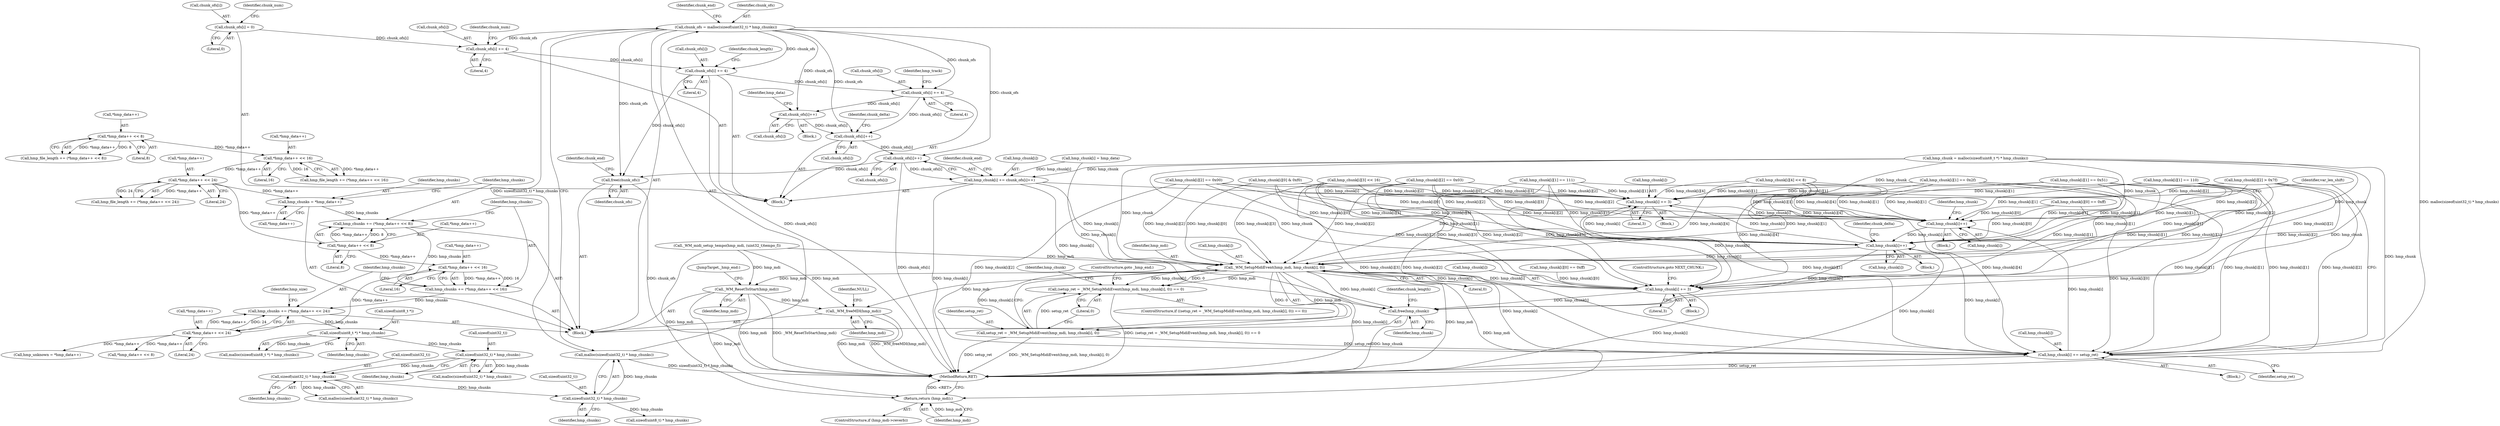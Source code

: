 digraph "0_wildmidi_660b513d99bced8783a4a5984ac2f742c74ebbdd_0@array" {
"1000612" [label="(Call,chunk_ofs[i] += 4)"];
"1000508" [label="(Call,chunk_ofs = malloc(sizeof(uint32_t) * hmp_chunks))"];
"1000510" [label="(Call,malloc(sizeof(uint32_t) * hmp_chunks))"];
"1000511" [label="(Call,sizeof(uint32_t) * hmp_chunks)"];
"1000504" [label="(Call,sizeof(uint32_t) * hmp_chunks)"];
"1000497" [label="(Call,sizeof(uint32_t) * hmp_chunks)"];
"1000490" [label="(Call,sizeof(uint8_t *) * hmp_chunks)"];
"1000327" [label="(Call,hmp_chunks += (*hmp_data++ << 24))"];
"1000329" [label="(Call,*hmp_data++ << 24)"];
"1000322" [label="(Call,*hmp_data++ << 16)"];
"1000315" [label="(Call,*hmp_data++ << 8)"];
"1000292" [label="(Call,*hmp_data++ << 24)"];
"1000285" [label="(Call,*hmp_data++ << 16)"];
"1000278" [label="(Call,*hmp_data++ << 8)"];
"1000320" [label="(Call,hmp_chunks += (*hmp_data++ << 16))"];
"1000313" [label="(Call,hmp_chunks += (*hmp_data++ << 8))"];
"1000308" [label="(Call,hmp_chunks = *hmp_data++)"];
"1000571" [label="(Call,chunk_ofs[i] += 4)"];
"1000540" [label="(Call,chunk_ofs[i] = 0)"];
"1000662" [label="(Call,chunk_ofs[i] += 4)"];
"1000703" [label="(Call,chunk_ofs[i]++)"];
"1000726" [label="(Call,chunk_ofs[i]++)"];
"1000755" [label="(Call,chunk_ofs[i]++)"];
"1000751" [label="(Call,hmp_chunk[i] += chunk_ofs[i]++)"];
"1000899" [label="(Call,hmp_chunk[i] += 3)"];
"1001065" [label="(Call,hmp_chunk[i]++)"];
"1001091" [label="(Call,hmp_chunk[i]++)"];
"1000914" [label="(Call,_WM_SetupMidiEvent(hmp_mdi, hmp_chunk[i], 0))"];
"1000911" [label="(Call,(setup_ret = _WM_SetupMidiEvent(hmp_mdi, hmp_chunk[i], 0)) == 0)"];
"1000912" [label="(Call,setup_ret = _WM_SetupMidiEvent(hmp_mdi, hmp_chunk[i], 0))"];
"1001023" [label="(Call,hmp_chunk[i] += setup_ret)"];
"1000955" [label="(Call,hmp_chunk[i] += 3)"];
"1001211" [label="(Call,free(hmp_chunk))"];
"1001208" [label="(Call,_WM_ResetToStart(hmp_mdi))"];
"1001225" [label="(Return,return (hmp_mdi);)"];
"1001227" [label="(Call,_WM_freeMDI(hmp_mdi))"];
"1001217" [label="(Call,free(chunk_ofs))"];
"1000912" [label="(Call,setup_ret = _WM_SetupMidiEvent(hmp_mdi, hmp_chunk[i], 0))"];
"1000541" [label="(Call,chunk_ofs[i])"];
"1000498" [label="(Call,sizeof(uint32_t))"];
"1000482" [label="(Call,_WM_midi_setup_tempo(hmp_mdi, (uint32_t)tempo_f))"];
"1000321" [label="(Identifier,hmp_chunks)"];
"1000920" [label="(Literal,0)"];
"1000500" [label="(Identifier,hmp_chunks)"];
"1000756" [label="(Call,chunk_ofs[i])"];
"1000322" [label="(Call,*hmp_data++ << 16)"];
"1000314" [label="(Identifier,hmp_chunks)"];
"1000761" [label="(Identifier,chunk_end)"];
"1001092" [label="(Call,hmp_chunk[i])"];
"1000489" [label="(Call,malloc(sizeof(uint8_t *) * hmp_chunks))"];
"1000344" [label="(Call,*hmp_data++ << 8)"];
"1000540" [label="(Call,chunk_ofs[i] = 0)"];
"1000544" [label="(Literal,0)"];
"1000283" [label="(Call,hmp_file_length += (*hmp_data++ << 16))"];
"1000491" [label="(Call,sizeof(uint8_t *))"];
"1001210" [label="(JumpTarget,_hmp_end:)"];
"1000709" [label="(Identifier,hmp_data)"];
"1000487" [label="(Call,hmp_chunk = malloc(sizeof(uint8_t *) * hmp_chunks))"];
"1001231" [label="(MethodReturn,RET)"];
"1000507" [label="(Identifier,hmp_chunks)"];
"1000900" [label="(Call,hmp_chunk[i])"];
"1000278" [label="(Call,*hmp_data++ << 8)"];
"1000964" [label="(Call,hmp_chunk[i][0] == 0xff)"];
"1000518" [label="(Call,sizeof(uint8_t) * hmp_chunks)"];
"1000905" [label="(Block,)"];
"1000289" [label="(Literal,16)"];
"1001000" [label="(Call,hmp_chunk[i][4] << 8)"];
"1000516" [label="(Identifier,chunk_end)"];
"1000612" [label="(Call,chunk_ofs[i] += 4)"];
"1000867" [label="(Call,hmp_chunk[i][0] & 0xf0)"];
"1000877" [label="(Call,hmp_chunk[i][1] == 110)"];
"1000337" [label="(Call,hmp_unknown = *hmp_data++)"];
"1000309" [label="(Identifier,hmp_chunks)"];
"1000940" [label="(Call,hmp_chunk[i][2] == 0x00)"];
"1000333" [label="(Literal,24)"];
"1000613" [label="(Call,chunk_ofs[i])"];
"1000620" [label="(Identifier,chunk_length)"];
"1000319" [label="(Literal,8)"];
"1000616" [label="(Literal,4)"];
"1000316" [label="(Call,*hmp_data++)"];
"1000292" [label="(Call,*hmp_data++ << 24)"];
"1001211" [label="(Call,free(hmp_chunk))"];
"1000328" [label="(Identifier,hmp_chunks)"];
"1000915" [label="(Identifier,hmp_mdi)"];
"1000323" [label="(Call,*hmp_data++)"];
"1001091" [label="(Call,hmp_chunk[i]++)"];
"1000972" [label="(Call,hmp_chunk[i][1] == 0x51)"];
"1001023" [label="(Call,hmp_chunk[i] += setup_ret)"];
"1000505" [label="(Call,sizeof(uint32_t))"];
"1000310" [label="(Call,*hmp_data++)"];
"1000666" [label="(Literal,4)"];
"1000755" [label="(Call,chunk_ofs[i]++)"];
"1000329" [label="(Call,*hmp_data++ << 24)"];
"1000508" [label="(Call,chunk_ofs = malloc(sizeof(uint32_t) * hmp_chunks))"];
"1001208" [label="(Call,_WM_ResetToStart(hmp_mdi))"];
"1000959" [label="(Literal,3)"];
"1000925" [label="(Call,hmp_chunk[i][0] == 0xff)"];
"1000992" [label="(Call,hmp_chunk[i][3] << 16)"];
"1000703" [label="(Call,chunk_ofs[i]++)"];
"1000313" [label="(Call,hmp_chunks += (*hmp_data++ << 8))"];
"1001072" [label="(Identifier,hmp_chunk)"];
"1000509" [label="(Identifier,chunk_ofs)"];
"1000335" [label="(Identifier,hmp_size)"];
"1000490" [label="(Call,sizeof(uint8_t *) * hmp_chunks)"];
"1000308" [label="(Call,hmp_chunks = *hmp_data++)"];
"1000285" [label="(Call,*hmp_data++ << 16)"];
"1001225" [label="(Return,return (hmp_mdi);)"];
"1000727" [label="(Call,chunk_ofs[i])"];
"1001217" [label="(Call,free(chunk_ofs))"];
"1000535" [label="(Call,hmp_chunk[i] = hmp_data)"];
"1000504" [label="(Call,sizeof(uint32_t) * hmp_chunks)"];
"1000910" [label="(ControlStructure,if ((setup_ret = _WM_SetupMidiEvent(hmp_mdi, hmp_chunk[i], 0)) == 0))"];
"1001227" [label="(Call,_WM_freeMDI(hmp_mdi))"];
"1000106" [label="(Block,)"];
"1000914" [label="(Call,_WM_SetupMidiEvent(hmp_mdi, hmp_chunk[i], 0))"];
"1000863" [label="(Block,)"];
"1001228" [label="(Identifier,hmp_mdi)"];
"1001029" [label="(Identifier,var_len_shift)"];
"1000898" [label="(Block,)"];
"1000575" [label="(Literal,4)"];
"1000913" [label="(Identifier,setup_ret)"];
"1001024" [label="(Call,hmp_chunk[i])"];
"1000919" [label="(Literal,0)"];
"1000884" [label="(Call,hmp_chunk[i][1] == 111)"];
"1000662" [label="(Call,chunk_ofs[i] += 4)"];
"1000493" [label="(Identifier,hmp_chunks)"];
"1000891" [label="(Call,hmp_chunk[i][2] > 0x7f)"];
"1000955" [label="(Call,hmp_chunk[i] += 3)"];
"1000546" [label="(Identifier,chunk_num)"];
"1000751" [label="(Call,hmp_chunk[i] += chunk_ofs[i]++)"];
"1000315" [label="(Call,*hmp_data++ << 8)"];
"1000512" [label="(Call,sizeof(uint32_t))"];
"1000330" [label="(Call,*hmp_data++)"];
"1000704" [label="(Call,chunk_ofs[i])"];
"1000947" [label="(Block,)"];
"1000326" [label="(Literal,16)"];
"1000668" [label="(Identifier,hmp_track)"];
"1001218" [label="(Identifier,chunk_ofs)"];
"1000511" [label="(Call,sizeof(uint32_t) * hmp_chunks)"];
"1000899" [label="(Call,hmp_chunk[i] += 3)"];
"1000497" [label="(Call,sizeof(uint32_t) * hmp_chunks)"];
"1000733" [label="(Identifier,chunk_delta)"];
"1001066" [label="(Call,hmp_chunk[i])"];
"1000572" [label="(Call,chunk_ofs[i])"];
"1000290" [label="(Call,hmp_file_length += (*hmp_data++ << 24))"];
"1000979" [label="(Call,hmp_chunk[i][2] == 0x03)"];
"1001045" [label="(Block,)"];
"1001097" [label="(Identifier,chunk_delta)"];
"1000276" [label="(Call,hmp_file_length += (*hmp_data++ << 8))"];
"1001027" [label="(Identifier,setup_ret)"];
"1000933" [label="(Call,hmp_chunk[i][1] == 0x2f)"];
"1001220" [label="(Identifier,chunk_end)"];
"1000726" [label="(Call,chunk_ofs[i]++)"];
"1001212" [label="(Identifier,hmp_chunk)"];
"1000296" [label="(Literal,24)"];
"1000293" [label="(Call,*hmp_data++)"];
"1000571" [label="(Call,chunk_ofs[i] += 4)"];
"1000327" [label="(Call,hmp_chunks += (*hmp_data++ << 24))"];
"1001226" [label="(Identifier,hmp_mdi)"];
"1000960" [label="(ControlStructure,goto NEXT_CHUNK;)"];
"1000496" [label="(Call,malloc(sizeof(uint32_t) * hmp_chunks))"];
"1000286" [label="(Call,*hmp_data++)"];
"1000514" [label="(Identifier,hmp_chunks)"];
"1000684" [label="(Block,)"];
"1000279" [label="(Call,*hmp_data++)"];
"1000752" [label="(Call,hmp_chunk[i])"];
"1000916" [label="(Call,hmp_chunk[i])"];
"1000956" [label="(Call,hmp_chunk[i])"];
"1000663" [label="(Call,chunk_ofs[i])"];
"1001230" [label="(Identifier,NULL)"];
"1000928" [label="(Identifier,hmp_chunk)"];
"1000503" [label="(Call,malloc(sizeof(uint32_t) * hmp_chunks))"];
"1001214" [label="(Identifier,chunk_length)"];
"1000510" [label="(Call,malloc(sizeof(uint32_t) * hmp_chunks))"];
"1000282" [label="(Literal,8)"];
"1001065" [label="(Call,hmp_chunk[i]++)"];
"1000911" [label="(Call,(setup_ret = _WM_SetupMidiEvent(hmp_mdi, hmp_chunk[i], 0)) == 0)"];
"1001209" [label="(Identifier,hmp_mdi)"];
"1000922" [label="(ControlStructure,goto _hmp_end;)"];
"1000534" [label="(Block,)"];
"1000320" [label="(Call,hmp_chunks += (*hmp_data++ << 16))"];
"1001221" [label="(ControlStructure,if (hmp_mdi->reverb))"];
"1000577" [label="(Identifier,chunk_num)"];
"1000903" [label="(Literal,3)"];
"1000612" -> "1000534"  [label="AST: "];
"1000612" -> "1000616"  [label="CFG: "];
"1000613" -> "1000612"  [label="AST: "];
"1000616" -> "1000612"  [label="AST: "];
"1000620" -> "1000612"  [label="CFG: "];
"1000612" -> "1001231"  [label="DDG: chunk_ofs[i]"];
"1000508" -> "1000612"  [label="DDG: chunk_ofs"];
"1000571" -> "1000612"  [label="DDG: chunk_ofs[i]"];
"1000612" -> "1000662"  [label="DDG: chunk_ofs[i]"];
"1000612" -> "1001217"  [label="DDG: chunk_ofs[i]"];
"1000508" -> "1000106"  [label="AST: "];
"1000508" -> "1000510"  [label="CFG: "];
"1000509" -> "1000508"  [label="AST: "];
"1000510" -> "1000508"  [label="AST: "];
"1000516" -> "1000508"  [label="CFG: "];
"1000508" -> "1001231"  [label="DDG: malloc(sizeof(uint32_t) * hmp_chunks)"];
"1000510" -> "1000508"  [label="DDG: sizeof(uint32_t) * hmp_chunks"];
"1000508" -> "1000571"  [label="DDG: chunk_ofs"];
"1000508" -> "1000662"  [label="DDG: chunk_ofs"];
"1000508" -> "1000703"  [label="DDG: chunk_ofs"];
"1000508" -> "1000726"  [label="DDG: chunk_ofs"];
"1000508" -> "1000755"  [label="DDG: chunk_ofs"];
"1000508" -> "1001217"  [label="DDG: chunk_ofs"];
"1000510" -> "1000511"  [label="CFG: "];
"1000511" -> "1000510"  [label="AST: "];
"1000510" -> "1001231"  [label="DDG: sizeof(uint32_t) * hmp_chunks"];
"1000511" -> "1000510"  [label="DDG: hmp_chunks"];
"1000511" -> "1000514"  [label="CFG: "];
"1000512" -> "1000511"  [label="AST: "];
"1000514" -> "1000511"  [label="AST: "];
"1000504" -> "1000511"  [label="DDG: hmp_chunks"];
"1000511" -> "1000518"  [label="DDG: hmp_chunks"];
"1000504" -> "1000503"  [label="AST: "];
"1000504" -> "1000507"  [label="CFG: "];
"1000505" -> "1000504"  [label="AST: "];
"1000507" -> "1000504"  [label="AST: "];
"1000503" -> "1000504"  [label="CFG: "];
"1000504" -> "1000503"  [label="DDG: hmp_chunks"];
"1000497" -> "1000504"  [label="DDG: hmp_chunks"];
"1000497" -> "1000496"  [label="AST: "];
"1000497" -> "1000500"  [label="CFG: "];
"1000498" -> "1000497"  [label="AST: "];
"1000500" -> "1000497"  [label="AST: "];
"1000496" -> "1000497"  [label="CFG: "];
"1000497" -> "1000496"  [label="DDG: hmp_chunks"];
"1000490" -> "1000497"  [label="DDG: hmp_chunks"];
"1000490" -> "1000489"  [label="AST: "];
"1000490" -> "1000493"  [label="CFG: "];
"1000491" -> "1000490"  [label="AST: "];
"1000493" -> "1000490"  [label="AST: "];
"1000489" -> "1000490"  [label="CFG: "];
"1000490" -> "1000489"  [label="DDG: hmp_chunks"];
"1000327" -> "1000490"  [label="DDG: hmp_chunks"];
"1000327" -> "1000106"  [label="AST: "];
"1000327" -> "1000329"  [label="CFG: "];
"1000328" -> "1000327"  [label="AST: "];
"1000329" -> "1000327"  [label="AST: "];
"1000335" -> "1000327"  [label="CFG: "];
"1000329" -> "1000327"  [label="DDG: *hmp_data++"];
"1000329" -> "1000327"  [label="DDG: 24"];
"1000320" -> "1000327"  [label="DDG: hmp_chunks"];
"1000329" -> "1000333"  [label="CFG: "];
"1000330" -> "1000329"  [label="AST: "];
"1000333" -> "1000329"  [label="AST: "];
"1000322" -> "1000329"  [label="DDG: *hmp_data++"];
"1000329" -> "1000337"  [label="DDG: *hmp_data++"];
"1000329" -> "1000344"  [label="DDG: *hmp_data++"];
"1000322" -> "1000320"  [label="AST: "];
"1000322" -> "1000326"  [label="CFG: "];
"1000323" -> "1000322"  [label="AST: "];
"1000326" -> "1000322"  [label="AST: "];
"1000320" -> "1000322"  [label="CFG: "];
"1000322" -> "1000320"  [label="DDG: *hmp_data++"];
"1000322" -> "1000320"  [label="DDG: 16"];
"1000315" -> "1000322"  [label="DDG: *hmp_data++"];
"1000315" -> "1000313"  [label="AST: "];
"1000315" -> "1000319"  [label="CFG: "];
"1000316" -> "1000315"  [label="AST: "];
"1000319" -> "1000315"  [label="AST: "];
"1000313" -> "1000315"  [label="CFG: "];
"1000315" -> "1000313"  [label="DDG: *hmp_data++"];
"1000315" -> "1000313"  [label="DDG: 8"];
"1000292" -> "1000315"  [label="DDG: *hmp_data++"];
"1000292" -> "1000290"  [label="AST: "];
"1000292" -> "1000296"  [label="CFG: "];
"1000293" -> "1000292"  [label="AST: "];
"1000296" -> "1000292"  [label="AST: "];
"1000290" -> "1000292"  [label="CFG: "];
"1000292" -> "1000290"  [label="DDG: *hmp_data++"];
"1000292" -> "1000290"  [label="DDG: 24"];
"1000285" -> "1000292"  [label="DDG: *hmp_data++"];
"1000292" -> "1000308"  [label="DDG: *hmp_data++"];
"1000285" -> "1000283"  [label="AST: "];
"1000285" -> "1000289"  [label="CFG: "];
"1000286" -> "1000285"  [label="AST: "];
"1000289" -> "1000285"  [label="AST: "];
"1000283" -> "1000285"  [label="CFG: "];
"1000285" -> "1000283"  [label="DDG: *hmp_data++"];
"1000285" -> "1000283"  [label="DDG: 16"];
"1000278" -> "1000285"  [label="DDG: *hmp_data++"];
"1000278" -> "1000276"  [label="AST: "];
"1000278" -> "1000282"  [label="CFG: "];
"1000279" -> "1000278"  [label="AST: "];
"1000282" -> "1000278"  [label="AST: "];
"1000276" -> "1000278"  [label="CFG: "];
"1000278" -> "1000276"  [label="DDG: *hmp_data++"];
"1000278" -> "1000276"  [label="DDG: 8"];
"1000320" -> "1000106"  [label="AST: "];
"1000321" -> "1000320"  [label="AST: "];
"1000328" -> "1000320"  [label="CFG: "];
"1000313" -> "1000320"  [label="DDG: hmp_chunks"];
"1000313" -> "1000106"  [label="AST: "];
"1000314" -> "1000313"  [label="AST: "];
"1000321" -> "1000313"  [label="CFG: "];
"1000308" -> "1000313"  [label="DDG: hmp_chunks"];
"1000308" -> "1000106"  [label="AST: "];
"1000308" -> "1000310"  [label="CFG: "];
"1000309" -> "1000308"  [label="AST: "];
"1000310" -> "1000308"  [label="AST: "];
"1000314" -> "1000308"  [label="CFG: "];
"1000571" -> "1000534"  [label="AST: "];
"1000571" -> "1000575"  [label="CFG: "];
"1000572" -> "1000571"  [label="AST: "];
"1000575" -> "1000571"  [label="AST: "];
"1000577" -> "1000571"  [label="CFG: "];
"1000540" -> "1000571"  [label="DDG: chunk_ofs[i]"];
"1000540" -> "1000534"  [label="AST: "];
"1000540" -> "1000544"  [label="CFG: "];
"1000541" -> "1000540"  [label="AST: "];
"1000544" -> "1000540"  [label="AST: "];
"1000546" -> "1000540"  [label="CFG: "];
"1000662" -> "1000534"  [label="AST: "];
"1000662" -> "1000666"  [label="CFG: "];
"1000663" -> "1000662"  [label="AST: "];
"1000666" -> "1000662"  [label="AST: "];
"1000668" -> "1000662"  [label="CFG: "];
"1000662" -> "1000703"  [label="DDG: chunk_ofs[i]"];
"1000662" -> "1000726"  [label="DDG: chunk_ofs[i]"];
"1000703" -> "1000684"  [label="AST: "];
"1000703" -> "1000704"  [label="CFG: "];
"1000704" -> "1000703"  [label="AST: "];
"1000709" -> "1000703"  [label="CFG: "];
"1000703" -> "1000726"  [label="DDG: chunk_ofs[i]"];
"1000726" -> "1000534"  [label="AST: "];
"1000726" -> "1000727"  [label="CFG: "];
"1000727" -> "1000726"  [label="AST: "];
"1000733" -> "1000726"  [label="CFG: "];
"1000726" -> "1000755"  [label="DDG: chunk_ofs[i]"];
"1000755" -> "1000751"  [label="AST: "];
"1000755" -> "1000756"  [label="CFG: "];
"1000756" -> "1000755"  [label="AST: "];
"1000751" -> "1000755"  [label="CFG: "];
"1000755" -> "1001231"  [label="DDG: chunk_ofs[i]"];
"1000755" -> "1000751"  [label="DDG: chunk_ofs[i]"];
"1000755" -> "1001217"  [label="DDG: chunk_ofs[i]"];
"1000751" -> "1000534"  [label="AST: "];
"1000752" -> "1000751"  [label="AST: "];
"1000761" -> "1000751"  [label="CFG: "];
"1000751" -> "1001231"  [label="DDG: hmp_chunk[i]"];
"1000487" -> "1000751"  [label="DDG: hmp_chunk"];
"1000535" -> "1000751"  [label="DDG: hmp_chunk[i]"];
"1000751" -> "1000899"  [label="DDG: hmp_chunk[i]"];
"1000751" -> "1000914"  [label="DDG: hmp_chunk[i]"];
"1000751" -> "1001211"  [label="DDG: hmp_chunk[i]"];
"1000899" -> "1000898"  [label="AST: "];
"1000899" -> "1000903"  [label="CFG: "];
"1000900" -> "1000899"  [label="AST: "];
"1000903" -> "1000899"  [label="AST: "];
"1001029" -> "1000899"  [label="CFG: "];
"1000877" -> "1000899"  [label="DDG: hmp_chunk[i][1]"];
"1000992" -> "1000899"  [label="DDG: hmp_chunk[i][3]"];
"1000933" -> "1000899"  [label="DDG: hmp_chunk[i][1]"];
"1000487" -> "1000899"  [label="DDG: hmp_chunk"];
"1000884" -> "1000899"  [label="DDG: hmp_chunk[i][1]"];
"1001000" -> "1000899"  [label="DDG: hmp_chunk[i][4]"];
"1000972" -> "1000899"  [label="DDG: hmp_chunk[i][1]"];
"1000867" -> "1000899"  [label="DDG: hmp_chunk[i][0]"];
"1000955" -> "1000899"  [label="DDG: hmp_chunk[i]"];
"1000940" -> "1000899"  [label="DDG: hmp_chunk[i][2]"];
"1000891" -> "1000899"  [label="DDG: hmp_chunk[i][2]"];
"1001091" -> "1000899"  [label="DDG: hmp_chunk[i]"];
"1000979" -> "1000899"  [label="DDG: hmp_chunk[i][2]"];
"1000899" -> "1001065"  [label="DDG: hmp_chunk[i]"];
"1000899" -> "1001091"  [label="DDG: hmp_chunk[i]"];
"1001065" -> "1001045"  [label="AST: "];
"1001065" -> "1001066"  [label="CFG: "];
"1001066" -> "1001065"  [label="AST: "];
"1001072" -> "1001065"  [label="CFG: "];
"1000877" -> "1001065"  [label="DDG: hmp_chunk[i][1]"];
"1001023" -> "1001065"  [label="DDG: hmp_chunk[i]"];
"1000992" -> "1001065"  [label="DDG: hmp_chunk[i][3]"];
"1000964" -> "1001065"  [label="DDG: hmp_chunk[i][0]"];
"1000933" -> "1001065"  [label="DDG: hmp_chunk[i][1]"];
"1000487" -> "1001065"  [label="DDG: hmp_chunk"];
"1000884" -> "1001065"  [label="DDG: hmp_chunk[i][1]"];
"1001000" -> "1001065"  [label="DDG: hmp_chunk[i][4]"];
"1000972" -> "1001065"  [label="DDG: hmp_chunk[i][1]"];
"1000979" -> "1001065"  [label="DDG: hmp_chunk[i][2]"];
"1000867" -> "1001065"  [label="DDG: hmp_chunk[i][0]"];
"1000940" -> "1001065"  [label="DDG: hmp_chunk[i][2]"];
"1000891" -> "1001065"  [label="DDG: hmp_chunk[i][2]"];
"1001065" -> "1001091"  [label="DDG: hmp_chunk[i]"];
"1001091" -> "1000863"  [label="AST: "];
"1001091" -> "1001092"  [label="CFG: "];
"1001092" -> "1001091"  [label="AST: "];
"1001097" -> "1001091"  [label="CFG: "];
"1001091" -> "1001231"  [label="DDG: hmp_chunk[i]"];
"1001091" -> "1000914"  [label="DDG: hmp_chunk[i]"];
"1000877" -> "1001091"  [label="DDG: hmp_chunk[i][1]"];
"1001023" -> "1001091"  [label="DDG: hmp_chunk[i]"];
"1000992" -> "1001091"  [label="DDG: hmp_chunk[i][3]"];
"1000964" -> "1001091"  [label="DDG: hmp_chunk[i][0]"];
"1000933" -> "1001091"  [label="DDG: hmp_chunk[i][1]"];
"1000487" -> "1001091"  [label="DDG: hmp_chunk"];
"1000884" -> "1001091"  [label="DDG: hmp_chunk[i][1]"];
"1001000" -> "1001091"  [label="DDG: hmp_chunk[i][4]"];
"1000972" -> "1001091"  [label="DDG: hmp_chunk[i][1]"];
"1000979" -> "1001091"  [label="DDG: hmp_chunk[i][2]"];
"1000867" -> "1001091"  [label="DDG: hmp_chunk[i][0]"];
"1000940" -> "1001091"  [label="DDG: hmp_chunk[i][2]"];
"1000891" -> "1001091"  [label="DDG: hmp_chunk[i][2]"];
"1001091" -> "1001211"  [label="DDG: hmp_chunk[i]"];
"1000914" -> "1000912"  [label="AST: "];
"1000914" -> "1000919"  [label="CFG: "];
"1000915" -> "1000914"  [label="AST: "];
"1000916" -> "1000914"  [label="AST: "];
"1000919" -> "1000914"  [label="AST: "];
"1000912" -> "1000914"  [label="CFG: "];
"1000914" -> "1001231"  [label="DDG: hmp_chunk[i]"];
"1000914" -> "1001231"  [label="DDG: hmp_mdi"];
"1000914" -> "1000911"  [label="DDG: hmp_mdi"];
"1000914" -> "1000911"  [label="DDG: hmp_chunk[i]"];
"1000914" -> "1000911"  [label="DDG: 0"];
"1000914" -> "1000912"  [label="DDG: hmp_mdi"];
"1000914" -> "1000912"  [label="DDG: hmp_chunk[i]"];
"1000914" -> "1000912"  [label="DDG: 0"];
"1000482" -> "1000914"  [label="DDG: hmp_mdi"];
"1000877" -> "1000914"  [label="DDG: hmp_chunk[i][1]"];
"1000992" -> "1000914"  [label="DDG: hmp_chunk[i][3]"];
"1000933" -> "1000914"  [label="DDG: hmp_chunk[i][1]"];
"1000487" -> "1000914"  [label="DDG: hmp_chunk"];
"1000884" -> "1000914"  [label="DDG: hmp_chunk[i][1]"];
"1001000" -> "1000914"  [label="DDG: hmp_chunk[i][4]"];
"1000972" -> "1000914"  [label="DDG: hmp_chunk[i][1]"];
"1000867" -> "1000914"  [label="DDG: hmp_chunk[i][0]"];
"1000955" -> "1000914"  [label="DDG: hmp_chunk[i]"];
"1000940" -> "1000914"  [label="DDG: hmp_chunk[i][2]"];
"1000891" -> "1000914"  [label="DDG: hmp_chunk[i][2]"];
"1000979" -> "1000914"  [label="DDG: hmp_chunk[i][2]"];
"1000914" -> "1000955"  [label="DDG: hmp_chunk[i]"];
"1000914" -> "1001023"  [label="DDG: hmp_chunk[i]"];
"1000914" -> "1001208"  [label="DDG: hmp_mdi"];
"1000914" -> "1001211"  [label="DDG: hmp_chunk[i]"];
"1000914" -> "1001225"  [label="DDG: hmp_mdi"];
"1000914" -> "1001227"  [label="DDG: hmp_mdi"];
"1000911" -> "1000910"  [label="AST: "];
"1000911" -> "1000920"  [label="CFG: "];
"1000912" -> "1000911"  [label="AST: "];
"1000920" -> "1000911"  [label="AST: "];
"1000922" -> "1000911"  [label="CFG: "];
"1000928" -> "1000911"  [label="CFG: "];
"1000911" -> "1001231"  [label="DDG: (setup_ret = _WM_SetupMidiEvent(hmp_mdi, hmp_chunk[i], 0)) == 0"];
"1000912" -> "1000911"  [label="DDG: setup_ret"];
"1000913" -> "1000912"  [label="AST: "];
"1000920" -> "1000912"  [label="CFG: "];
"1000912" -> "1001231"  [label="DDG: _WM_SetupMidiEvent(hmp_mdi, hmp_chunk[i], 0)"];
"1000912" -> "1001231"  [label="DDG: setup_ret"];
"1000912" -> "1001023"  [label="DDG: setup_ret"];
"1001023" -> "1000905"  [label="AST: "];
"1001023" -> "1001027"  [label="CFG: "];
"1001024" -> "1001023"  [label="AST: "];
"1001027" -> "1001023"  [label="AST: "];
"1001029" -> "1001023"  [label="CFG: "];
"1001023" -> "1001231"  [label="DDG: setup_ret"];
"1000877" -> "1001023"  [label="DDG: hmp_chunk[i][1]"];
"1000992" -> "1001023"  [label="DDG: hmp_chunk[i][3]"];
"1000964" -> "1001023"  [label="DDG: hmp_chunk[i][0]"];
"1000933" -> "1001023"  [label="DDG: hmp_chunk[i][1]"];
"1000487" -> "1001023"  [label="DDG: hmp_chunk"];
"1000884" -> "1001023"  [label="DDG: hmp_chunk[i][1]"];
"1001000" -> "1001023"  [label="DDG: hmp_chunk[i][4]"];
"1000972" -> "1001023"  [label="DDG: hmp_chunk[i][1]"];
"1000979" -> "1001023"  [label="DDG: hmp_chunk[i][2]"];
"1000940" -> "1001023"  [label="DDG: hmp_chunk[i][2]"];
"1000891" -> "1001023"  [label="DDG: hmp_chunk[i][2]"];
"1000955" -> "1000947"  [label="AST: "];
"1000955" -> "1000959"  [label="CFG: "];
"1000956" -> "1000955"  [label="AST: "];
"1000959" -> "1000955"  [label="AST: "];
"1000960" -> "1000955"  [label="CFG: "];
"1000955" -> "1001231"  [label="DDG: hmp_chunk[i]"];
"1000925" -> "1000955"  [label="DDG: hmp_chunk[i][0]"];
"1000877" -> "1000955"  [label="DDG: hmp_chunk[i][1]"];
"1000992" -> "1000955"  [label="DDG: hmp_chunk[i][3]"];
"1000933" -> "1000955"  [label="DDG: hmp_chunk[i][1]"];
"1000487" -> "1000955"  [label="DDG: hmp_chunk"];
"1000884" -> "1000955"  [label="DDG: hmp_chunk[i][1]"];
"1001000" -> "1000955"  [label="DDG: hmp_chunk[i][4]"];
"1000972" -> "1000955"  [label="DDG: hmp_chunk[i][1]"];
"1000979" -> "1000955"  [label="DDG: hmp_chunk[i][2]"];
"1000940" -> "1000955"  [label="DDG: hmp_chunk[i][2]"];
"1000891" -> "1000955"  [label="DDG: hmp_chunk[i][2]"];
"1000955" -> "1001211"  [label="DDG: hmp_chunk[i]"];
"1001211" -> "1000106"  [label="AST: "];
"1001211" -> "1001212"  [label="CFG: "];
"1001212" -> "1001211"  [label="AST: "];
"1001214" -> "1001211"  [label="CFG: "];
"1001211" -> "1001231"  [label="DDG: hmp_chunk"];
"1000487" -> "1001211"  [label="DDG: hmp_chunk"];
"1000535" -> "1001211"  [label="DDG: hmp_chunk[i]"];
"1001208" -> "1000106"  [label="AST: "];
"1001208" -> "1001209"  [label="CFG: "];
"1001209" -> "1001208"  [label="AST: "];
"1001210" -> "1001208"  [label="CFG: "];
"1001208" -> "1001231"  [label="DDG: hmp_mdi"];
"1001208" -> "1001231"  [label="DDG: _WM_ResetToStart(hmp_mdi)"];
"1000482" -> "1001208"  [label="DDG: hmp_mdi"];
"1001208" -> "1001225"  [label="DDG: hmp_mdi"];
"1001208" -> "1001227"  [label="DDG: hmp_mdi"];
"1001225" -> "1001221"  [label="AST: "];
"1001225" -> "1001226"  [label="CFG: "];
"1001226" -> "1001225"  [label="AST: "];
"1001231" -> "1001225"  [label="CFG: "];
"1001225" -> "1001231"  [label="DDG: <RET>"];
"1001226" -> "1001225"  [label="DDG: hmp_mdi"];
"1000482" -> "1001225"  [label="DDG: hmp_mdi"];
"1001227" -> "1000106"  [label="AST: "];
"1001227" -> "1001228"  [label="CFG: "];
"1001228" -> "1001227"  [label="AST: "];
"1001230" -> "1001227"  [label="CFG: "];
"1001227" -> "1001231"  [label="DDG: hmp_mdi"];
"1001227" -> "1001231"  [label="DDG: _WM_freeMDI(hmp_mdi)"];
"1000482" -> "1001227"  [label="DDG: hmp_mdi"];
"1001217" -> "1000106"  [label="AST: "];
"1001217" -> "1001218"  [label="CFG: "];
"1001218" -> "1001217"  [label="AST: "];
"1001220" -> "1001217"  [label="CFG: "];
"1001217" -> "1001231"  [label="DDG: chunk_ofs"];
}
